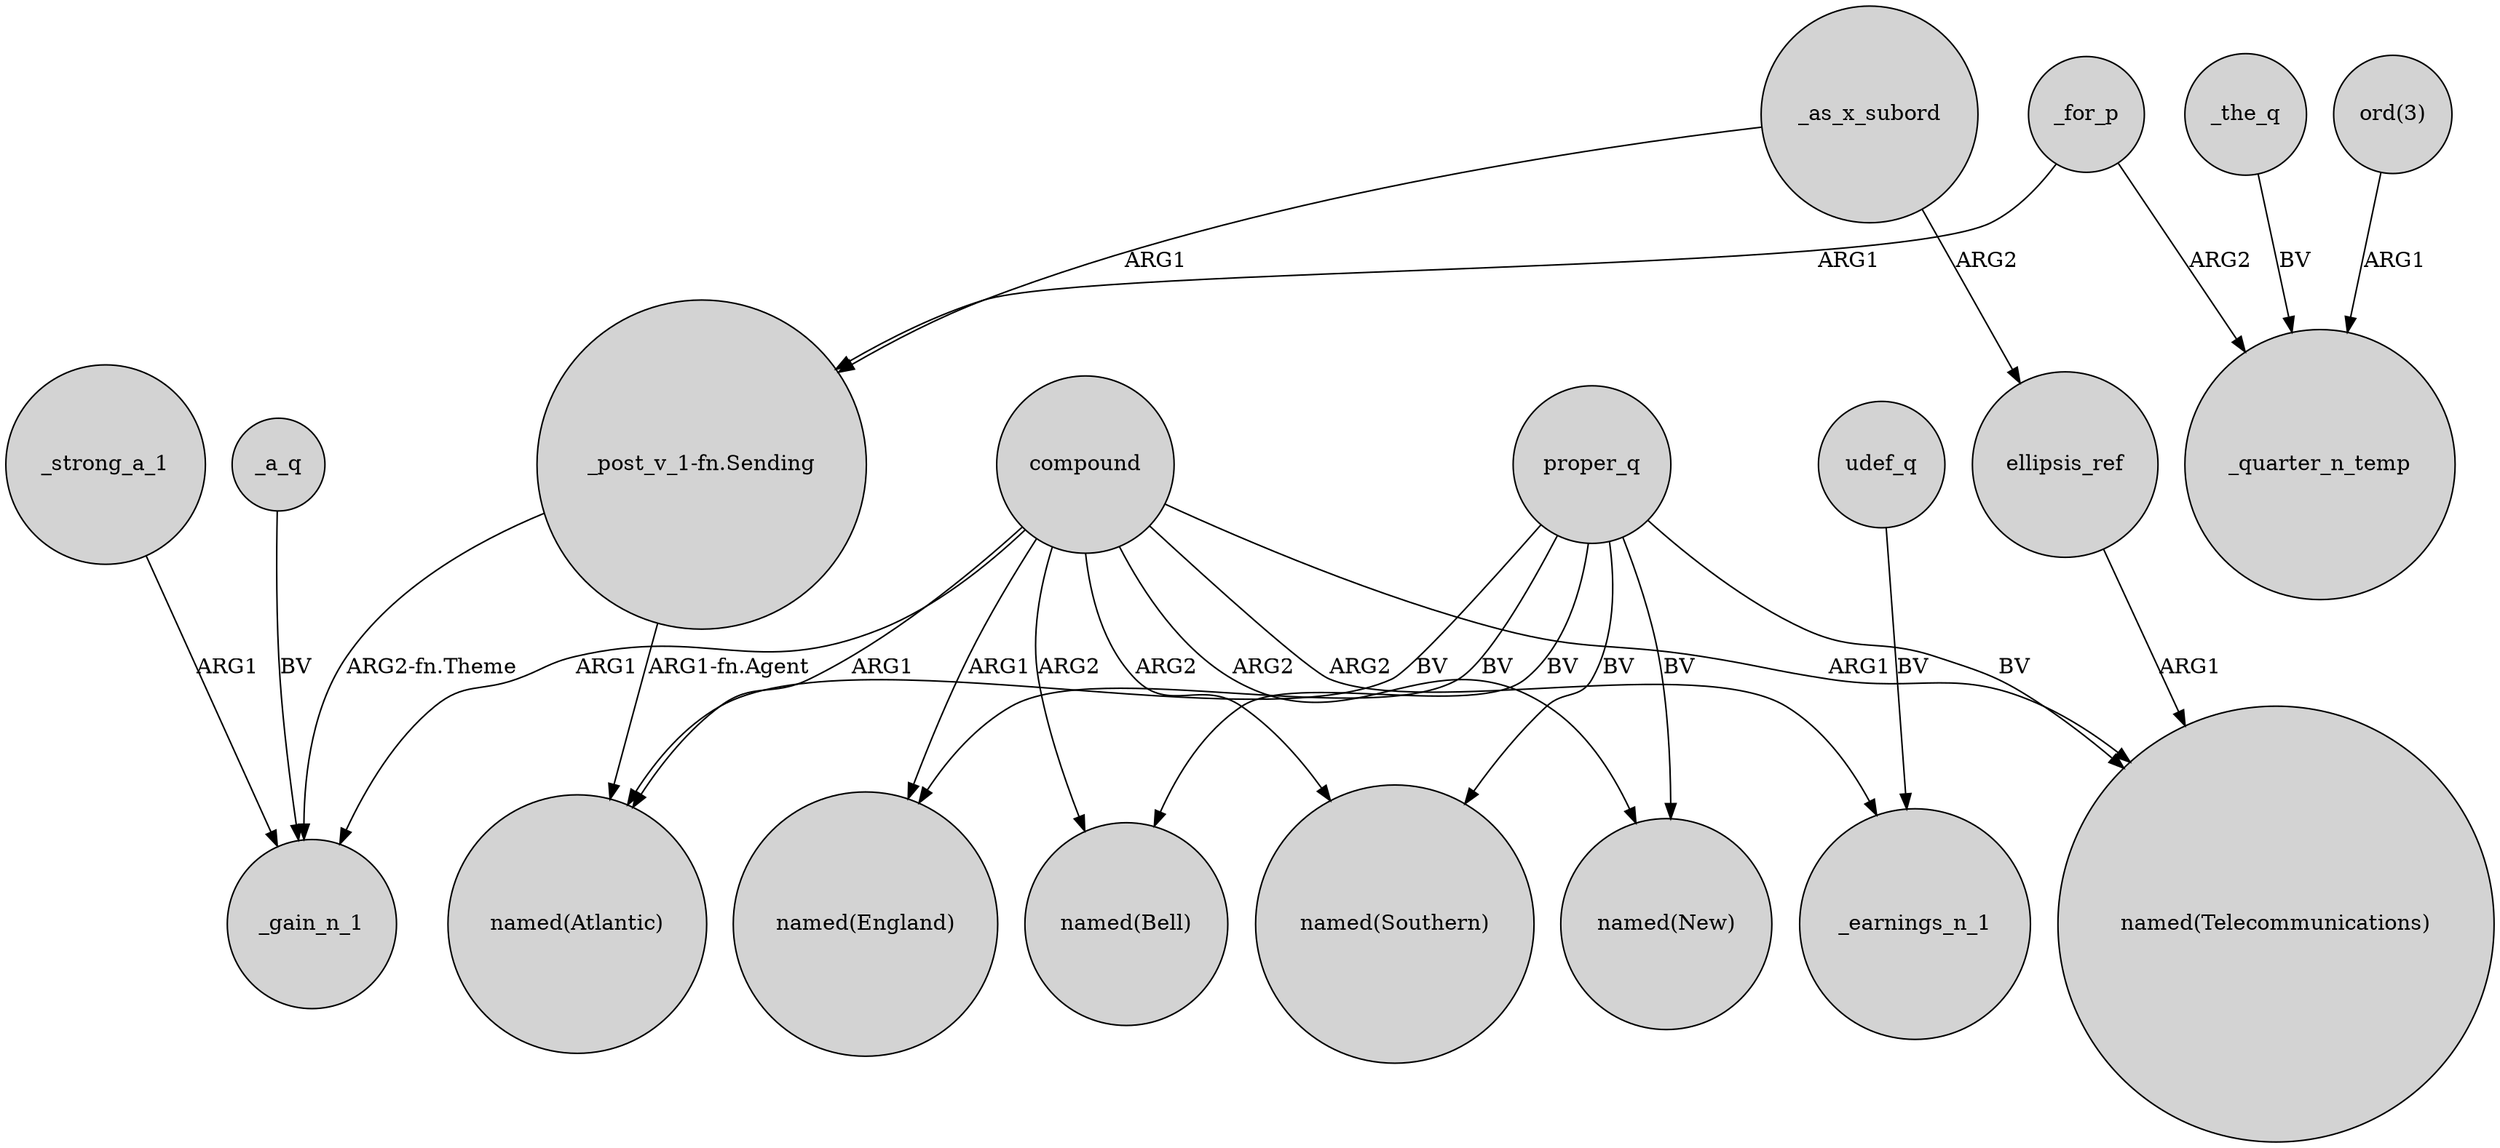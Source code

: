 digraph {
	node [shape=circle style=filled]
	_as_x_subord -> "_post_v_1-fn.Sending" [label=ARG1]
	_strong_a_1 -> _gain_n_1 [label=ARG1]
	compound -> "named(New)" [label=ARG2]
	"_post_v_1-fn.Sending" -> _gain_n_1 [label="ARG2-fn.Theme"]
	proper_q -> "named(New)" [label=BV]
	compound -> "named(Atlantic)" [label=ARG1]
	udef_q -> _earnings_n_1 [label=BV]
	_the_q -> _quarter_n_temp [label=BV]
	compound -> "named(Southern)" [label=ARG2]
	proper_q -> "named(England)" [label=BV]
	_for_p -> _quarter_n_temp [label=ARG2]
	proper_q -> "named(Atlantic)" [label=BV]
	ellipsis_ref -> "named(Telecommunications)" [label=ARG1]
	proper_q -> "named(Southern)" [label=BV]
	"ord(3)" -> _quarter_n_temp [label=ARG1]
	_a_q -> _gain_n_1 [label=BV]
	compound -> "named(England)" [label=ARG1]
	compound -> _gain_n_1 [label=ARG1]
	_as_x_subord -> ellipsis_ref [label=ARG2]
	compound -> "named(Bell)" [label=ARG2]
	proper_q -> "named(Bell)" [label=BV]
	"_post_v_1-fn.Sending" -> "named(Atlantic)" [label="ARG1-fn.Agent"]
	_for_p -> "_post_v_1-fn.Sending" [label=ARG1]
	compound -> _earnings_n_1 [label=ARG2]
	compound -> "named(Telecommunications)" [label=ARG1]
	proper_q -> "named(Telecommunications)" [label=BV]
}
